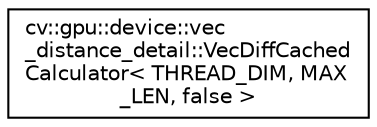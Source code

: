 digraph "Graphical Class Hierarchy"
{
 // LATEX_PDF_SIZE
  edge [fontname="Helvetica",fontsize="10",labelfontname="Helvetica",labelfontsize="10"];
  node [fontname="Helvetica",fontsize="10",shape=record];
  rankdir="LR";
  Node0 [label="cv::gpu::device::vec\l_distance_detail::VecDiffCached\lCalculator\< THREAD_DIM, MAX\l_LEN, false \>",height=0.2,width=0.4,color="black", fillcolor="white", style="filled",URL="$structcv_1_1gpu_1_1device_1_1vec__distance__detail_1_1_vec_diff_cached_calculator_3_01_t_h_r_e_a6c0c11556125441119979a09d593b6c4.html",tooltip=" "];
}
